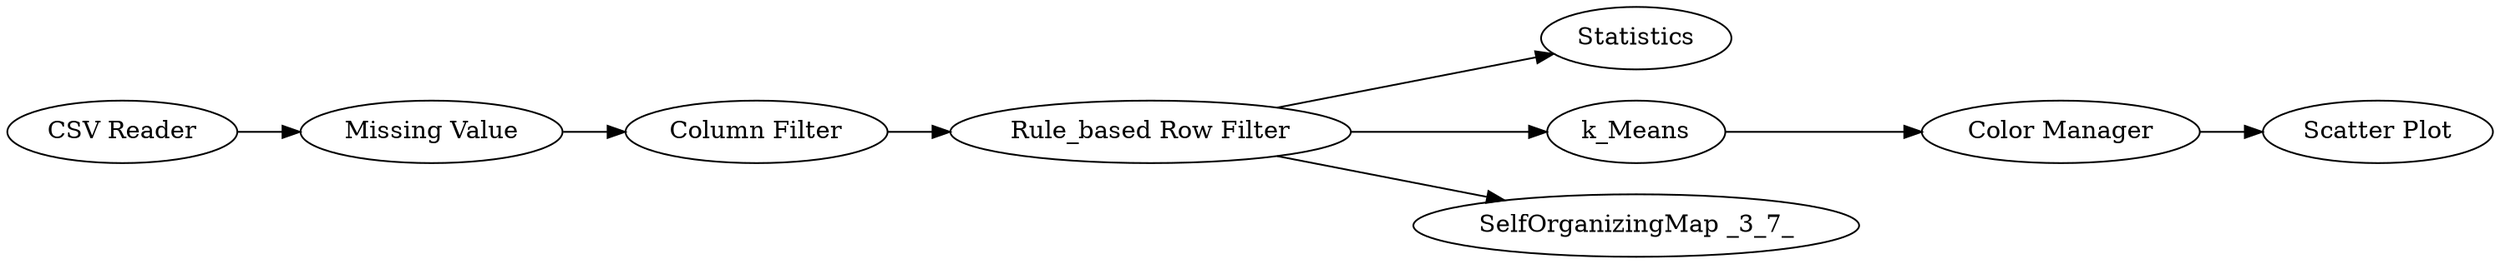 digraph {
	1 [label="CSV Reader"]
	2 [label="Column Filter"]
	6 [label="Missing Value"]
	8 [label=Statistics]
	9 [label="Rule_based Row Filter"]
	10 [label=k_Means]
	11 [label="Color Manager"]
	12 [label="Scatter Plot"]
	13 [label="SelfOrganizingMap _3_7_"]
	1 -> 6
	2 -> 9
	6 -> 2
	9 -> 8
	9 -> 10
	9 -> 13
	10 -> 11
	11 -> 12
	rankdir=LR
}
